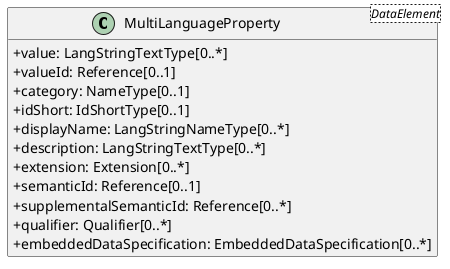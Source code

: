 @startuml
skinparam classAttributeIconSize 0
hide methods

class MultiLanguageProperty<DataElement> {
  +value: LangStringTextType[0..*] 
  +valueId: Reference[0..1] 
  +category: NameType[0..1] 
  +idShort: IdShortType[0..1] 
  +displayName: LangStringNameType[0..*] 
  +description: LangStringTextType[0..*] 
  +extension: Extension[0..*] 
  +semanticId: Reference[0..1] 
  +supplementalSemanticId: Reference[0..*] 
  +qualifier: Qualifier[0..*] 
  +embeddedDataSpecification: EmbeddedDataSpecification[0..*] 
}
@enduml